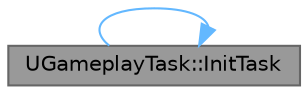 digraph "UGameplayTask::InitTask"
{
 // INTERACTIVE_SVG=YES
 // LATEX_PDF_SIZE
  bgcolor="transparent";
  edge [fontname=Helvetica,fontsize=10,labelfontname=Helvetica,labelfontsize=10];
  node [fontname=Helvetica,fontsize=10,shape=box,height=0.2,width=0.4];
  rankdir="LR";
  Node1 [id="Node000001",label="UGameplayTask::InitTask",height=0.2,width=0.4,color="gray40", fillcolor="grey60", style="filled", fontcolor="black",tooltip="Initializes the task with the task owner interface instance but does not activate until Activate() is..."];
  Node1 -> Node1 [id="edge1_Node000001_Node000001",color="steelblue1",style="solid",tooltip=" "];
}
